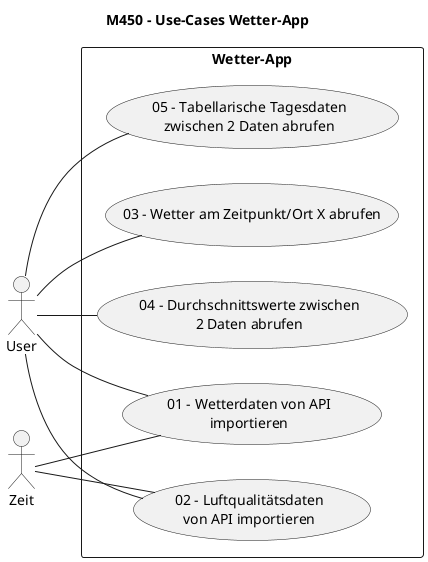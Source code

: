 @startuml use-cases
title "M450 - Use-Cases Wetter-App"
left to right direction

actor "User"
actor "Zeit"

rectangle "Wetter-App" {
	usecase "01 - Wetterdaten von API\nimportieren" as import_weather
	usecase "02 - Luftqualitätsdaten\nvon API importieren" as import_air
	usecase "03 - Wetter am Zeitpunkt/Ort X abrufen" as data_point
	usecase "04 - Durchschnittswerte zwischen\n2 Daten abrufen" as data_avg
	usecase "05 - Tabellarische Tagesdaten\nzwischen 2 Daten abrufen" as data_table
}

Zeit -- import_weather
Zeit -- import_air
User -- import_weather
User -- import_air
User -- data_point
User -- data_avg
User -- data_table

@enduml